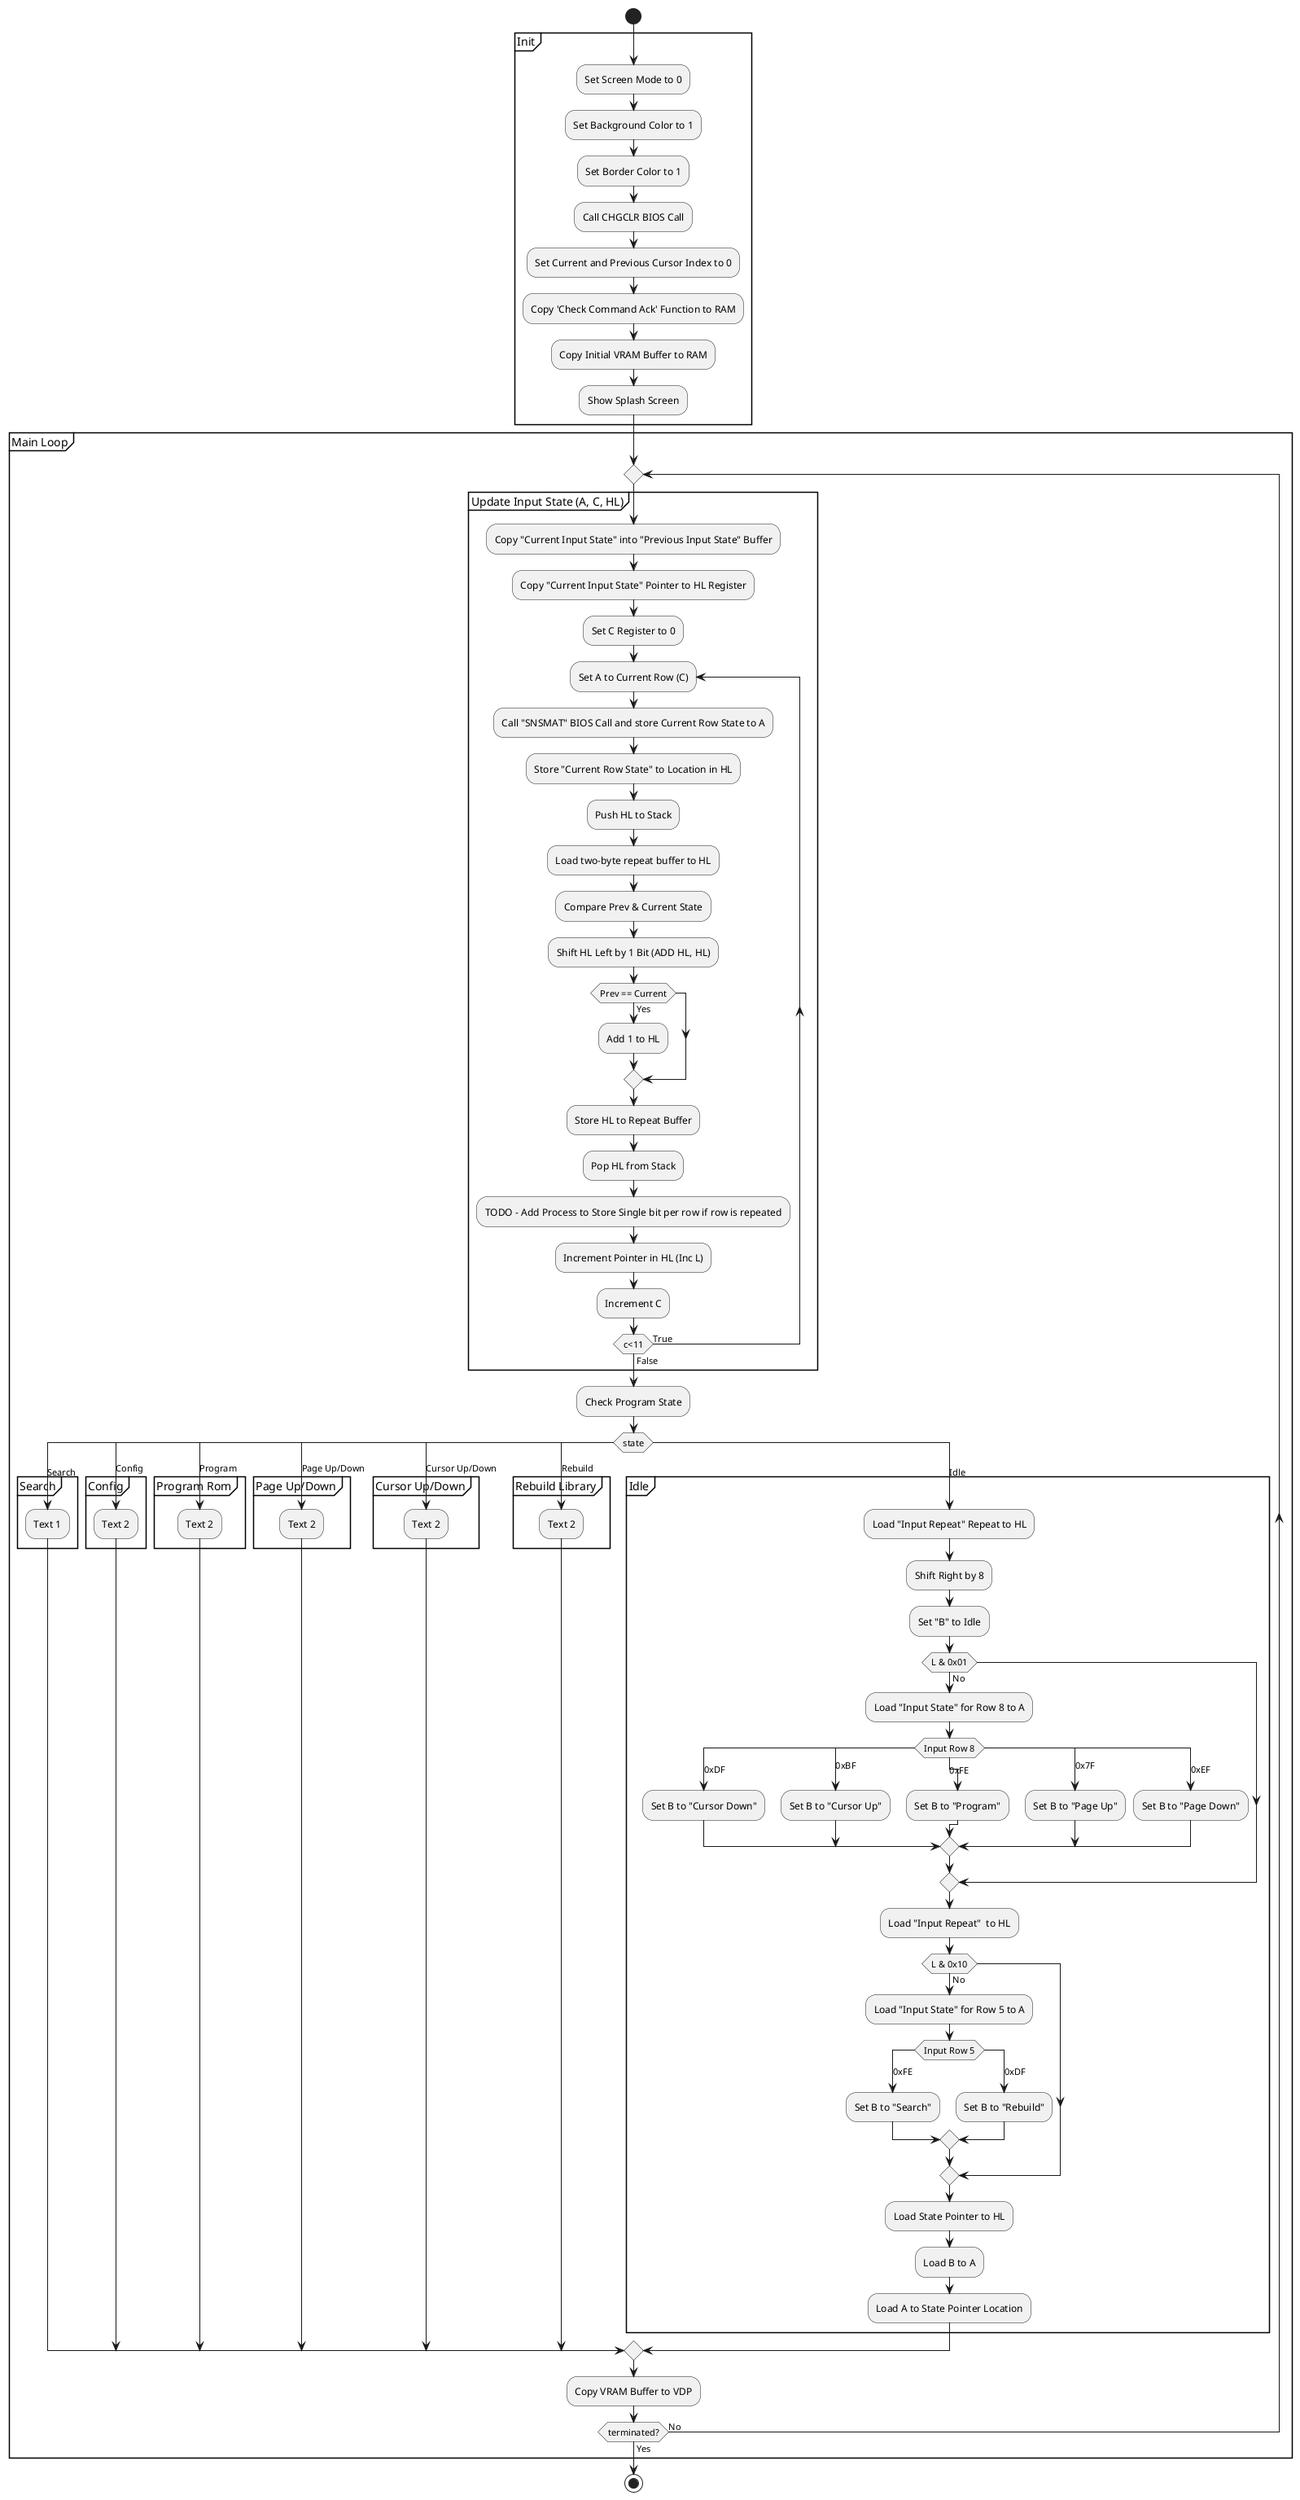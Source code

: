 @startuml
start
partition Init {
	:Set Screen Mode to 0;
	:Set Background Color to 1;
	:Set Border Color to 1;
	:Call CHGCLR BIOS Call;
	:Set Current and Previous Cursor Index to 0;
	:Copy 'Check Command Ack' Function to RAM;	
	:Copy Initial VRAM Buffer to RAM;
	:Show Splash Screen;
}

Partition "Main Loop" {
	  repeat
		Partition "Update Input State (A, C, HL)"{
			  :Copy "Current Input State" into "Previous Input State" Buffer;
			  :Copy "Current Input State" Pointer to HL Register;
			  :Set C Register to 0;
			  	repeat :Set A to Current Row (C);
				       :Call "SNSMAT" BIOS Call and store Current Row State to A;
				       :Store "Current Row State" to Location in HL;
				       :Push HL to Stack;
				       :Load two-byte repeat buffer to HL;
				       :Compare Prev & Current State;
				       :Shift HL Left by 1 Bit (ADD HL, HL);
				       if (Prev == Current) then (Yes)
				       	  :Add 1 to HL;
				       endif
				       :Store HL to Repeat Buffer;
				       :Pop HL from Stack;
				       :TODO - Add Process to Store Single bit per row if row is repeated;
				       :Increment Pointer in HL (Inc L);
				       :Increment C;
				 repeat while (c<11) is (True) not (False)
		}
		:Check Program State;
		switch (state)
		       case (Search)
		       	    Partition "Search" {
			    	      :Text 1;
				      }
	               case (Config)
		       	    Partition "Config" {	
			    	      :Text 2;
				      }
		       case (Program)
		       	    Partition "Program Rom" {	
			              :Text 2;
				      }
                       case (Page Up/Down)
		       	    Partition "Page Up/Down" {		
			    	      :Text 2;
				      }
		       case (Cursor Up/Down)
		       	    Partition "Cursor Up/Down" {
			    	      :Text 2;
				      }
		       case (Rebuild)
		       	    Partition "Rebuild Library" {
			    	      :Text 2;
				      }
		       case (Idle)
		       	    Partition "Idle" {
			    	      :Load "Input Repeat" Repeat to HL;
				      :Shift Right by 8;
				      :Set "B" to Idle;
				      if(L & 0x01) then (No)
				      	   :Load "Input State" for Row 8 to A;
					   switch(Input Row 8)
						case(0xDF)
							:Set B to "Cursor Down";
						case(0xBF)
							:Set B to "Cursor Up";
						case(0xFE)
							:Set B to "Program";
						case(0x7F)
							:Set B to "Page Up";
						case(0xEF)
							:Set B to "Page Down";
					    endswitch
				       endif
				       :Load "Input Repeat"  to HL;
				       if(L & 0x10) then (No)
				       	    :Load "Input State" for Row 5 to A;
					    switch(Input Row 5)
						case(0xFE)
							:Set B to "Search";
						case(0xDF)
							:Set B to "Rebuild";
					    endswitch
					endif
					:Load State Pointer to HL;
					:Load B to A;
					:Load A to State Pointer Location;
					}			
						
		endswitch
		:Copy VRAM Buffer to VDP;
	repeat while (terminated?) is (No) not (Yes)
}

stop
@enduml
						
